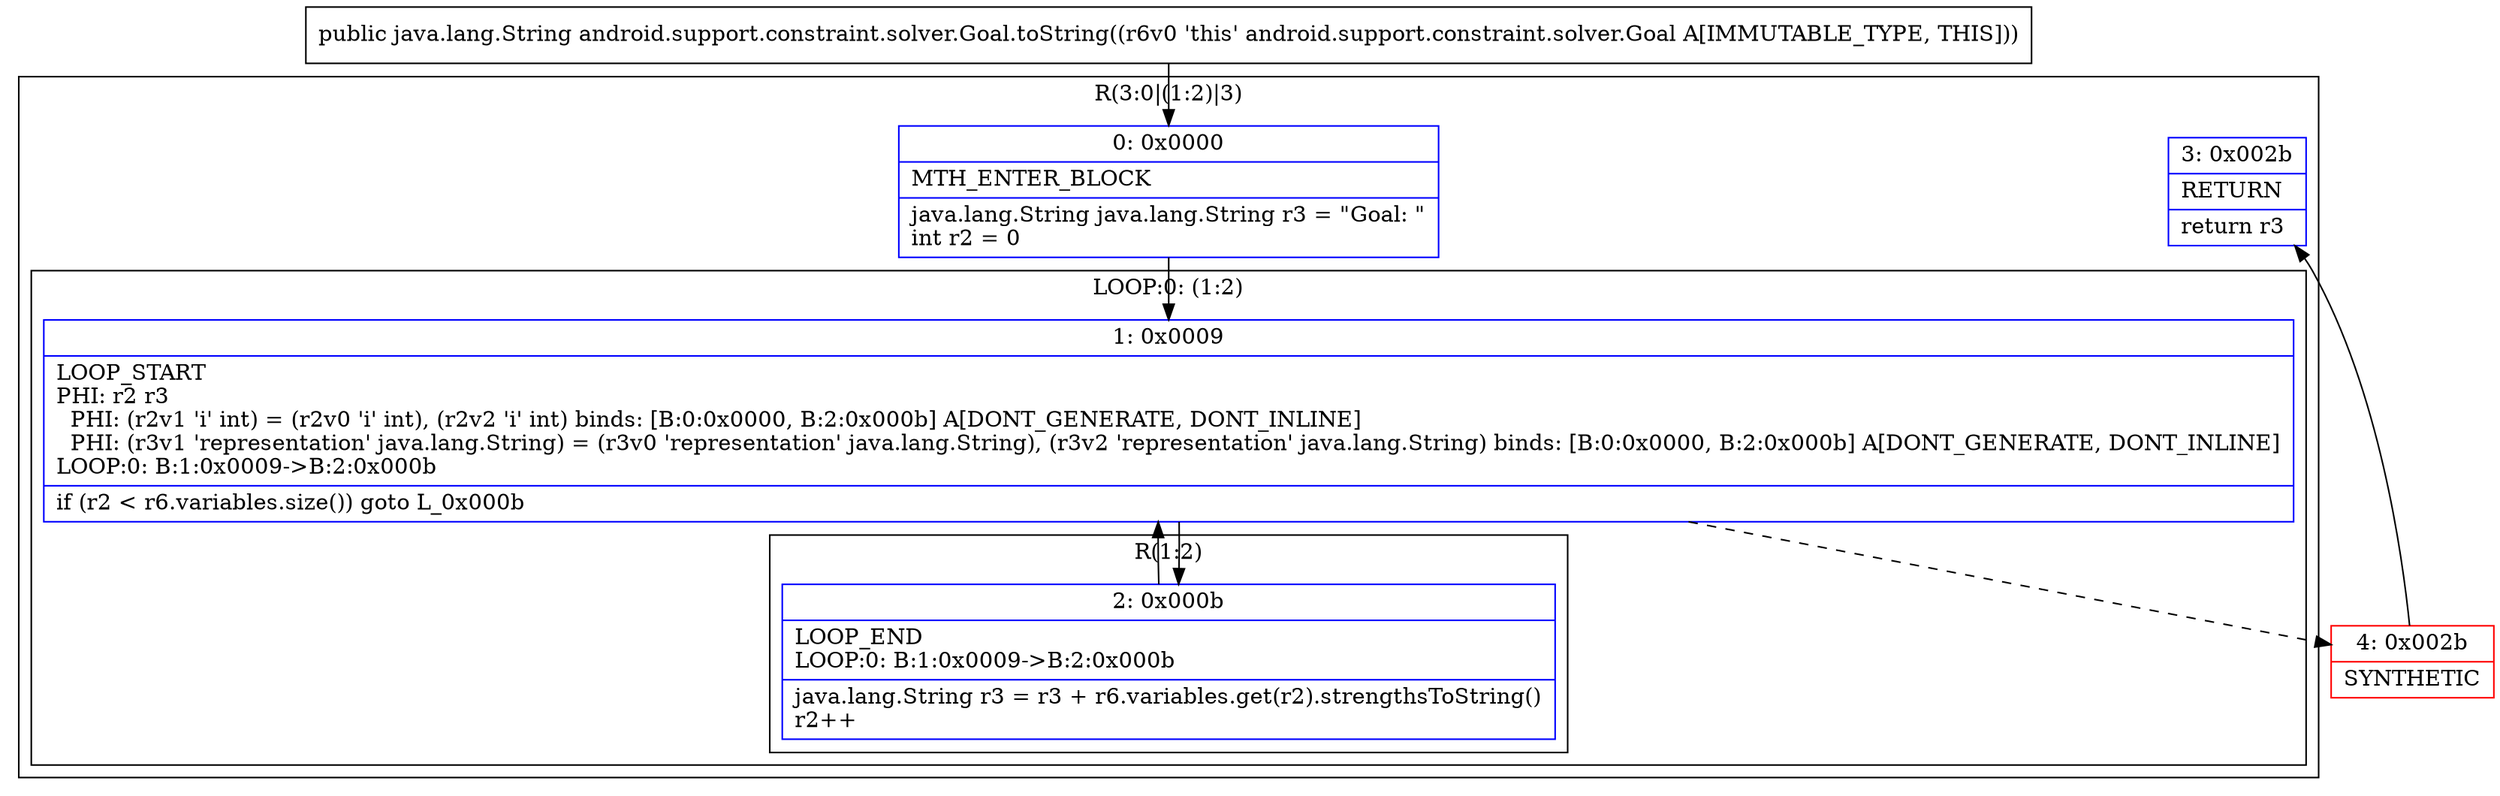 digraph "CFG forandroid.support.constraint.solver.Goal.toString()Ljava\/lang\/String;" {
subgraph cluster_Region_1501209303 {
label = "R(3:0|(1:2)|3)";
node [shape=record,color=blue];
Node_0 [shape=record,label="{0\:\ 0x0000|MTH_ENTER_BLOCK\l|java.lang.String java.lang.String r3 = \"Goal: \"\lint r2 = 0\l}"];
subgraph cluster_LoopRegion_2081784462 {
label = "LOOP:0: (1:2)";
node [shape=record,color=blue];
Node_1 [shape=record,label="{1\:\ 0x0009|LOOP_START\lPHI: r2 r3 \l  PHI: (r2v1 'i' int) = (r2v0 'i' int), (r2v2 'i' int) binds: [B:0:0x0000, B:2:0x000b] A[DONT_GENERATE, DONT_INLINE]\l  PHI: (r3v1 'representation' java.lang.String) = (r3v0 'representation' java.lang.String), (r3v2 'representation' java.lang.String) binds: [B:0:0x0000, B:2:0x000b] A[DONT_GENERATE, DONT_INLINE]\lLOOP:0: B:1:0x0009\-\>B:2:0x000b\l|if (r2 \< r6.variables.size()) goto L_0x000b\l}"];
subgraph cluster_Region_473880300 {
label = "R(1:2)";
node [shape=record,color=blue];
Node_2 [shape=record,label="{2\:\ 0x000b|LOOP_END\lLOOP:0: B:1:0x0009\-\>B:2:0x000b\l|java.lang.String r3 = r3 + r6.variables.get(r2).strengthsToString()\lr2++\l}"];
}
}
Node_3 [shape=record,label="{3\:\ 0x002b|RETURN\l|return r3\l}"];
}
Node_4 [shape=record,color=red,label="{4\:\ 0x002b|SYNTHETIC\l}"];
MethodNode[shape=record,label="{public java.lang.String android.support.constraint.solver.Goal.toString((r6v0 'this' android.support.constraint.solver.Goal A[IMMUTABLE_TYPE, THIS])) }"];
MethodNode -> Node_0;
Node_0 -> Node_1;
Node_1 -> Node_2;
Node_1 -> Node_4[style=dashed];
Node_2 -> Node_1;
Node_4 -> Node_3;
}

